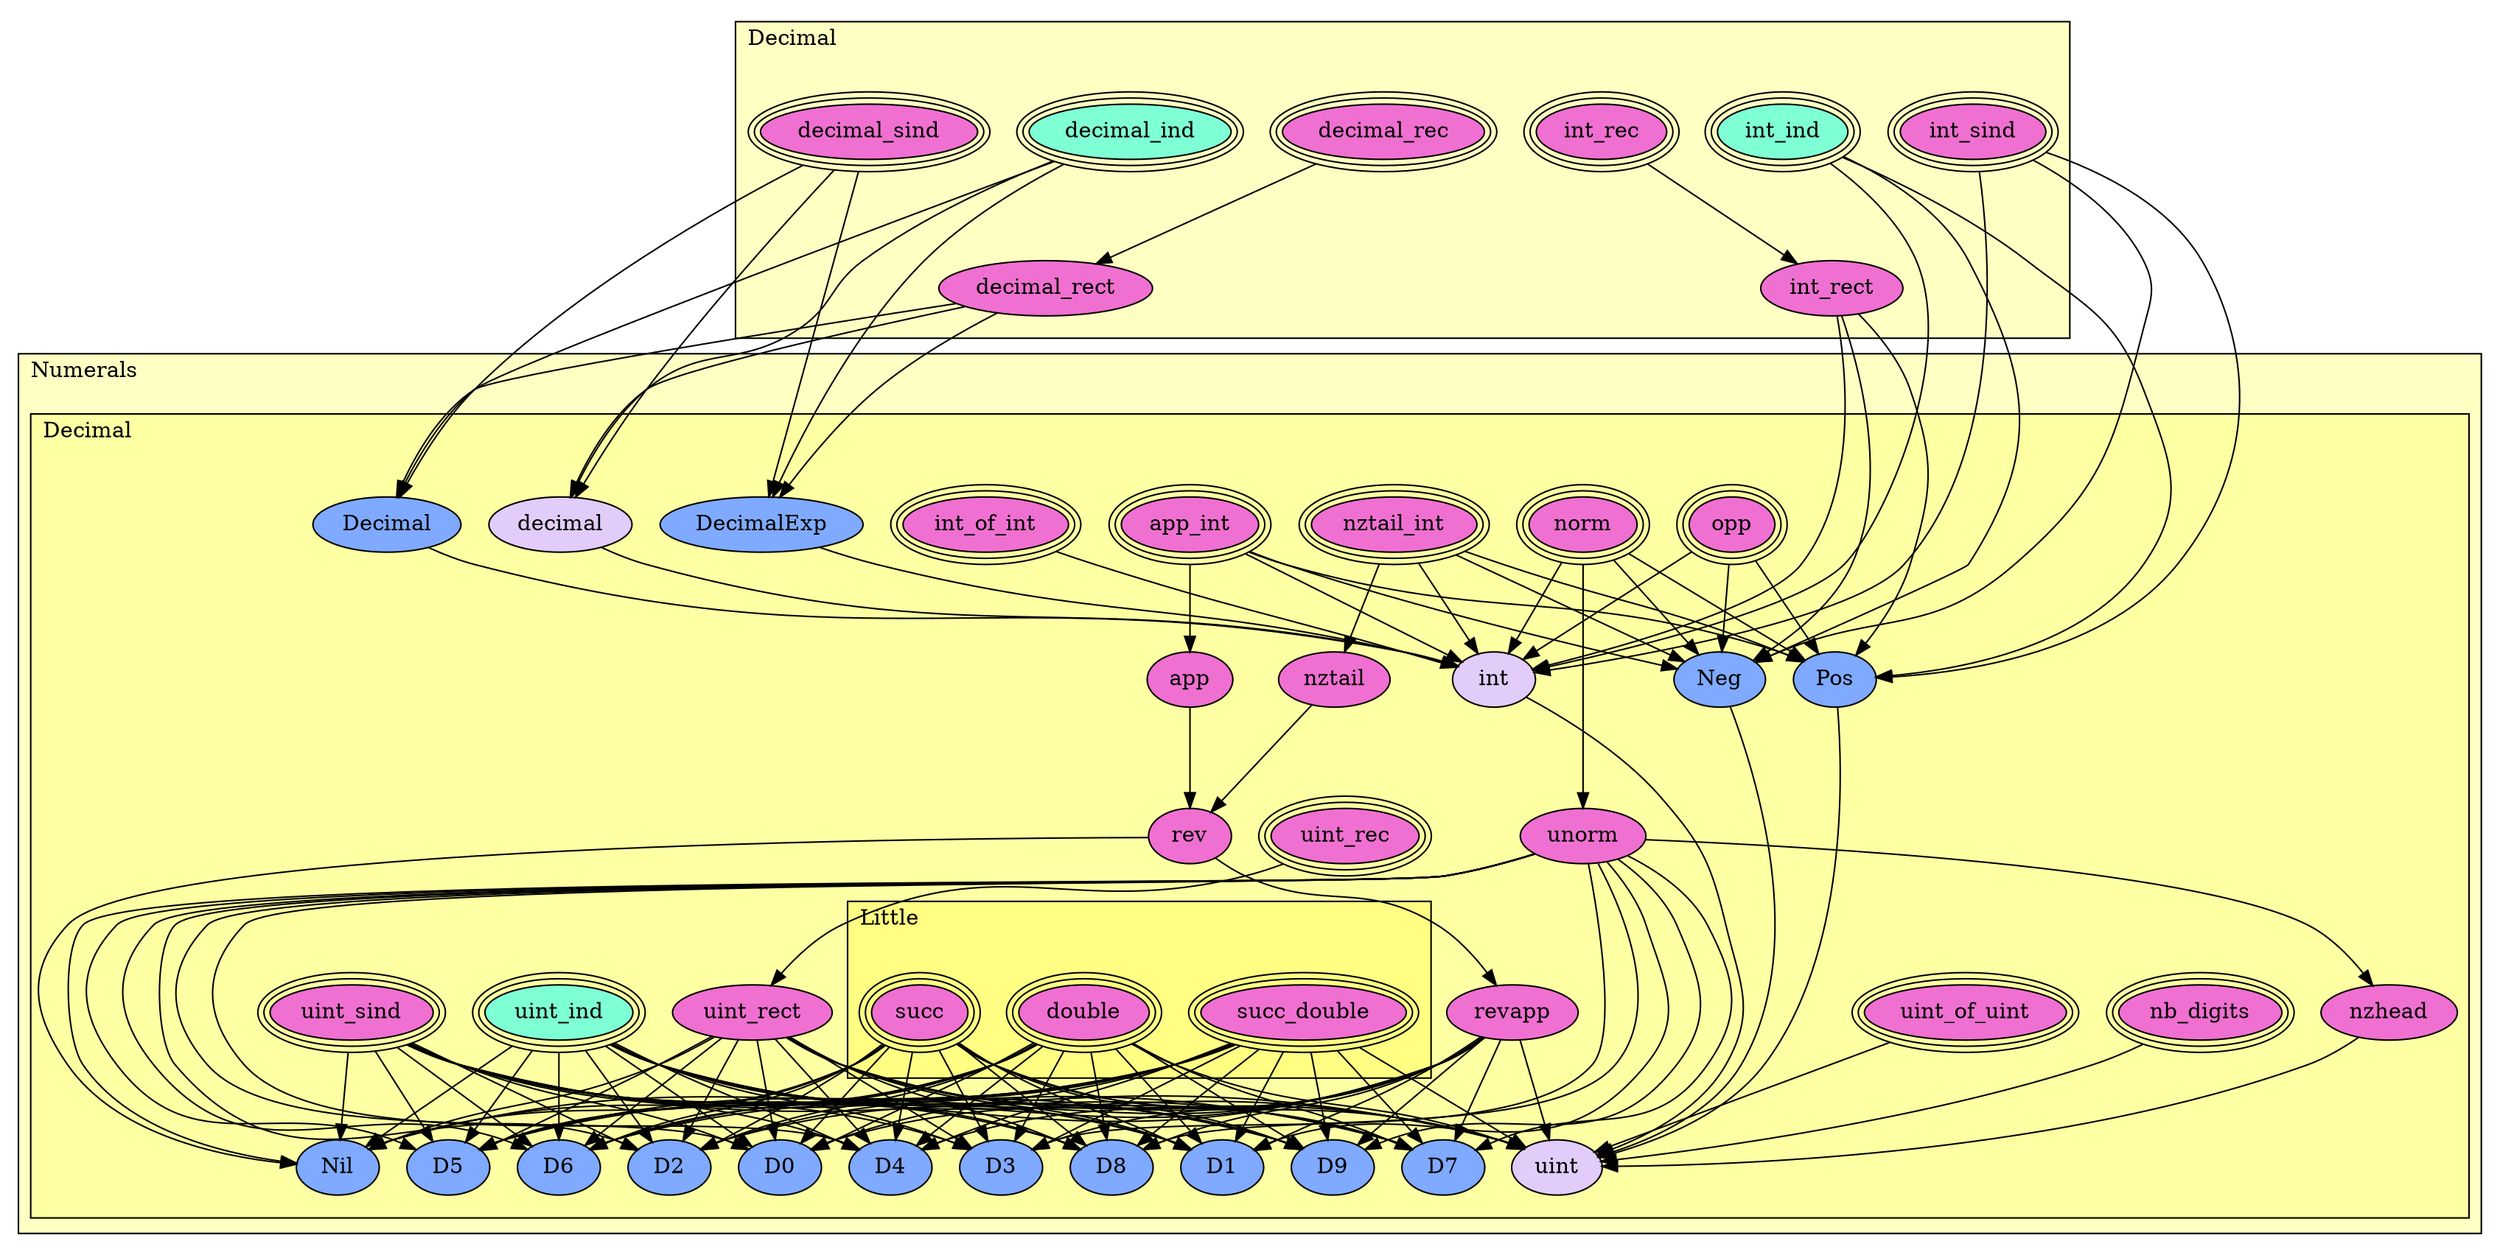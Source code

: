 digraph HoTT_Basics_Numerals_Decimal {
  graph [ratio=0.5]
  node [style=filled]
Numerals_Decimal_Little_succ_double [label="succ_double", URL=<Numerals.html#Decimal.Little.succ_double>, peripheries=3, fillcolor="#F070D1"] ;
Numerals_Decimal_Little_double [label="double", URL=<Numerals.html#Decimal.Little.double>, peripheries=3, fillcolor="#F070D1"] ;
Numerals_Decimal_Little_succ [label="succ", URL=<Numerals.html#Decimal.Little.succ>, peripheries=3, fillcolor="#F070D1"] ;
Numerals_Decimal_int_of_int [label="int_of_int", URL=<Numerals.html#Decimal.int_of_int>, peripheries=3, fillcolor="#F070D1"] ;
Numerals_Decimal_uint_of_uint [label="uint_of_uint", URL=<Numerals.html#Decimal.uint_of_uint>, peripheries=3, fillcolor="#F070D1"] ;
Numerals_Decimal_nztail_int [label="nztail_int", URL=<Numerals.html#Decimal.nztail_int>, peripheries=3, fillcolor="#F070D1"] ;
Numerals_Decimal_nztail [label="nztail", URL=<Numerals.html#Decimal.nztail>, fillcolor="#F070D1"] ;
Numerals_Decimal_app_int [label="app_int", URL=<Numerals.html#Decimal.app_int>, peripheries=3, fillcolor="#F070D1"] ;
Numerals_Decimal_app [label="app", URL=<Numerals.html#Decimal.app>, fillcolor="#F070D1"] ;
Numerals_Decimal_rev [label="rev", URL=<Numerals.html#Decimal.rev>, fillcolor="#F070D1"] ;
Numerals_Decimal_revapp [label="revapp", URL=<Numerals.html#Decimal.revapp>, fillcolor="#F070D1"] ;
Numerals_Decimal_opp [label="opp", URL=<Numerals.html#Decimal.opp>, peripheries=3, fillcolor="#F070D1"] ;
Numerals_Decimal_norm [label="norm", URL=<Numerals.html#Decimal.norm>, peripheries=3, fillcolor="#F070D1"] ;
Numerals_Decimal_unorm [label="unorm", URL=<Numerals.html#Decimal.unorm>, fillcolor="#F070D1"] ;
Numerals_Decimal_nzhead [label="nzhead", URL=<Numerals.html#Decimal.nzhead>, fillcolor="#F070D1"] ;
Numerals_Decimal_nb_digits [label="nb_digits", URL=<Numerals.html#Decimal.nb_digits>, peripheries=3, fillcolor="#F070D1"] ;
Decimal_decimal_sind [label="decimal_sind", URL=<Decimal.html#decimal_sind>, peripheries=3, fillcolor="#F070D1"] ;
Decimal_decimal_rec [label="decimal_rec", URL=<Decimal.html#decimal_rec>, peripheries=3, fillcolor="#F070D1"] ;
Decimal_decimal_ind [label="decimal_ind", URL=<Decimal.html#decimal_ind>, peripheries=3, fillcolor="#7FFFD4"] ;
Decimal_decimal_rect [label="decimal_rect", URL=<Decimal.html#decimal_rect>, fillcolor="#F070D1"] ;
Numerals_Decimal_DecimalExp [label="DecimalExp", URL=<Numerals.html#Decimal.DecimalExp>, fillcolor="#7FAAFF"] ;
Numerals_Decimal_Decimal [label="Decimal", URL=<Numerals.html#Decimal.Decimal>, fillcolor="#7FAAFF"] ;
Numerals_Decimal_decimal [label="decimal", URL=<Numerals.html#Decimal.decimal>, fillcolor="#E2CDFA"] ;
Decimal_int_sind [label="int_sind", URL=<Decimal.html#int_sind>, peripheries=3, fillcolor="#F070D1"] ;
Decimal_int_rec [label="int_rec", URL=<Decimal.html#int_rec>, peripheries=3, fillcolor="#F070D1"] ;
Decimal_int_ind [label="int_ind", URL=<Decimal.html#int_ind>, peripheries=3, fillcolor="#7FFFD4"] ;
Decimal_int_rect [label="int_rect", URL=<Decimal.html#int_rect>, fillcolor="#F070D1"] ;
Numerals_Decimal_Neg [label="Neg", URL=<Numerals.html#Decimal.Neg>, fillcolor="#7FAAFF"] ;
Numerals_Decimal_Pos [label="Pos", URL=<Numerals.html#Decimal.Pos>, fillcolor="#7FAAFF"] ;
Numerals_Decimal_int [label="int", URL=<Numerals.html#Decimal.int>, fillcolor="#E2CDFA"] ;
Numerals_Decimal_uint_sind [label="uint_sind", URL=<Numerals.html#Decimal.uint_sind>, peripheries=3, fillcolor="#F070D1"] ;
Numerals_Decimal_uint_rec [label="uint_rec", URL=<Numerals.html#Decimal.uint_rec>, peripheries=3, fillcolor="#F070D1"] ;
Numerals_Decimal_uint_ind [label="uint_ind", URL=<Numerals.html#Decimal.uint_ind>, peripheries=3, fillcolor="#7FFFD4"] ;
Numerals_Decimal_uint_rect [label="uint_rect", URL=<Numerals.html#Decimal.uint_rect>, fillcolor="#F070D1"] ;
Numerals_Decimal_D9 [label="D9", URL=<Numerals.html#Decimal.D9>, fillcolor="#7FAAFF"] ;
Numerals_Decimal_D8 [label="D8", URL=<Numerals.html#Decimal.D8>, fillcolor="#7FAAFF"] ;
Numerals_Decimal_D7 [label="D7", URL=<Numerals.html#Decimal.D7>, fillcolor="#7FAAFF"] ;
Numerals_Decimal_D6 [label="D6", URL=<Numerals.html#Decimal.D6>, fillcolor="#7FAAFF"] ;
Numerals_Decimal_D5 [label="D5", URL=<Numerals.html#Decimal.D5>, fillcolor="#7FAAFF"] ;
Numerals_Decimal_D4 [label="D4", URL=<Numerals.html#Decimal.D4>, fillcolor="#7FAAFF"] ;
Numerals_Decimal_D3 [label="D3", URL=<Numerals.html#Decimal.D3>, fillcolor="#7FAAFF"] ;
Numerals_Decimal_D2 [label="D2", URL=<Numerals.html#Decimal.D2>, fillcolor="#7FAAFF"] ;
Numerals_Decimal_D1 [label="D1", URL=<Numerals.html#Decimal.D1>, fillcolor="#7FAAFF"] ;
Numerals_Decimal_D0 [label="D0", URL=<Numerals.html#Decimal.D0>, fillcolor="#7FAAFF"] ;
Numerals_Decimal_Nil [label="Nil", URL=<Numerals.html#Decimal.Nil>, fillcolor="#7FAAFF"] ;
Numerals_Decimal_uint [label="uint", URL=<Numerals.html#Decimal.uint>, fillcolor="#E2CDFA"] ;
  Numerals_Decimal_Little_succ_double -> Numerals_Decimal_D9 [] ;
  Numerals_Decimal_Little_succ_double -> Numerals_Decimal_D8 [] ;
  Numerals_Decimal_Little_succ_double -> Numerals_Decimal_D7 [] ;
  Numerals_Decimal_Little_succ_double -> Numerals_Decimal_D6 [] ;
  Numerals_Decimal_Little_succ_double -> Numerals_Decimal_D5 [] ;
  Numerals_Decimal_Little_succ_double -> Numerals_Decimal_D4 [] ;
  Numerals_Decimal_Little_succ_double -> Numerals_Decimal_D3 [] ;
  Numerals_Decimal_Little_succ_double -> Numerals_Decimal_D2 [] ;
  Numerals_Decimal_Little_succ_double -> Numerals_Decimal_D1 [] ;
  Numerals_Decimal_Little_succ_double -> Numerals_Decimal_D0 [] ;
  Numerals_Decimal_Little_succ_double -> Numerals_Decimal_Nil [] ;
  Numerals_Decimal_Little_succ_double -> Numerals_Decimal_uint [] ;
  Numerals_Decimal_Little_double -> Numerals_Decimal_D9 [] ;
  Numerals_Decimal_Little_double -> Numerals_Decimal_D8 [] ;
  Numerals_Decimal_Little_double -> Numerals_Decimal_D7 [] ;
  Numerals_Decimal_Little_double -> Numerals_Decimal_D6 [] ;
  Numerals_Decimal_Little_double -> Numerals_Decimal_D5 [] ;
  Numerals_Decimal_Little_double -> Numerals_Decimal_D4 [] ;
  Numerals_Decimal_Little_double -> Numerals_Decimal_D3 [] ;
  Numerals_Decimal_Little_double -> Numerals_Decimal_D2 [] ;
  Numerals_Decimal_Little_double -> Numerals_Decimal_D1 [] ;
  Numerals_Decimal_Little_double -> Numerals_Decimal_D0 [] ;
  Numerals_Decimal_Little_double -> Numerals_Decimal_Nil [] ;
  Numerals_Decimal_Little_double -> Numerals_Decimal_uint [] ;
  Numerals_Decimal_Little_succ -> Numerals_Decimal_D9 [] ;
  Numerals_Decimal_Little_succ -> Numerals_Decimal_D8 [] ;
  Numerals_Decimal_Little_succ -> Numerals_Decimal_D7 [] ;
  Numerals_Decimal_Little_succ -> Numerals_Decimal_D6 [] ;
  Numerals_Decimal_Little_succ -> Numerals_Decimal_D5 [] ;
  Numerals_Decimal_Little_succ -> Numerals_Decimal_D4 [] ;
  Numerals_Decimal_Little_succ -> Numerals_Decimal_D3 [] ;
  Numerals_Decimal_Little_succ -> Numerals_Decimal_D2 [] ;
  Numerals_Decimal_Little_succ -> Numerals_Decimal_D1 [] ;
  Numerals_Decimal_Little_succ -> Numerals_Decimal_D0 [] ;
  Numerals_Decimal_Little_succ -> Numerals_Decimal_Nil [] ;
  Numerals_Decimal_Little_succ -> Numerals_Decimal_uint [] ;
  Numerals_Decimal_int_of_int -> Numerals_Decimal_int [] ;
  Numerals_Decimal_uint_of_uint -> Numerals_Decimal_uint [] ;
  Numerals_Decimal_nztail_int -> Numerals_Decimal_nztail [] ;
  Numerals_Decimal_nztail_int -> Numerals_Decimal_Neg [] ;
  Numerals_Decimal_nztail_int -> Numerals_Decimal_Pos [] ;
  Numerals_Decimal_nztail_int -> Numerals_Decimal_int [] ;
  Numerals_Decimal_nztail -> Numerals_Decimal_rev [] ;
  Numerals_Decimal_app_int -> Numerals_Decimal_app [] ;
  Numerals_Decimal_app_int -> Numerals_Decimal_Neg [] ;
  Numerals_Decimal_app_int -> Numerals_Decimal_Pos [] ;
  Numerals_Decimal_app_int -> Numerals_Decimal_int [] ;
  Numerals_Decimal_app -> Numerals_Decimal_rev [] ;
  Numerals_Decimal_rev -> Numerals_Decimal_revapp [] ;
  Numerals_Decimal_rev -> Numerals_Decimal_Nil [] ;
  Numerals_Decimal_revapp -> Numerals_Decimal_D9 [] ;
  Numerals_Decimal_revapp -> Numerals_Decimal_D8 [] ;
  Numerals_Decimal_revapp -> Numerals_Decimal_D7 [] ;
  Numerals_Decimal_revapp -> Numerals_Decimal_D6 [] ;
  Numerals_Decimal_revapp -> Numerals_Decimal_D5 [] ;
  Numerals_Decimal_revapp -> Numerals_Decimal_D4 [] ;
  Numerals_Decimal_revapp -> Numerals_Decimal_D3 [] ;
  Numerals_Decimal_revapp -> Numerals_Decimal_D2 [] ;
  Numerals_Decimal_revapp -> Numerals_Decimal_D1 [] ;
  Numerals_Decimal_revapp -> Numerals_Decimal_D0 [] ;
  Numerals_Decimal_revapp -> Numerals_Decimal_uint [] ;
  Numerals_Decimal_opp -> Numerals_Decimal_Neg [] ;
  Numerals_Decimal_opp -> Numerals_Decimal_Pos [] ;
  Numerals_Decimal_opp -> Numerals_Decimal_int [] ;
  Numerals_Decimal_norm -> Numerals_Decimal_unorm [] ;
  Numerals_Decimal_norm -> Numerals_Decimal_Neg [] ;
  Numerals_Decimal_norm -> Numerals_Decimal_Pos [] ;
  Numerals_Decimal_norm -> Numerals_Decimal_int [] ;
  Numerals_Decimal_unorm -> Numerals_Decimal_nzhead [] ;
  Numerals_Decimal_unorm -> Numerals_Decimal_D9 [] ;
  Numerals_Decimal_unorm -> Numerals_Decimal_D8 [] ;
  Numerals_Decimal_unorm -> Numerals_Decimal_D7 [] ;
  Numerals_Decimal_unorm -> Numerals_Decimal_D6 [] ;
  Numerals_Decimal_unorm -> Numerals_Decimal_D5 [] ;
  Numerals_Decimal_unorm -> Numerals_Decimal_D4 [] ;
  Numerals_Decimal_unorm -> Numerals_Decimal_D3 [] ;
  Numerals_Decimal_unorm -> Numerals_Decimal_D2 [] ;
  Numerals_Decimal_unorm -> Numerals_Decimal_D1 [] ;
  Numerals_Decimal_unorm -> Numerals_Decimal_D0 [] ;
  Numerals_Decimal_unorm -> Numerals_Decimal_Nil [] ;
  Numerals_Decimal_nzhead -> Numerals_Decimal_uint [] ;
  Numerals_Decimal_nb_digits -> Numerals_Decimal_uint [] ;
  Decimal_decimal_sind -> Numerals_Decimal_DecimalExp [] ;
  Decimal_decimal_sind -> Numerals_Decimal_Decimal [] ;
  Decimal_decimal_sind -> Numerals_Decimal_decimal [] ;
  Decimal_decimal_rec -> Decimal_decimal_rect [] ;
  Decimal_decimal_ind -> Numerals_Decimal_DecimalExp [] ;
  Decimal_decimal_ind -> Numerals_Decimal_Decimal [] ;
  Decimal_decimal_ind -> Numerals_Decimal_decimal [] ;
  Decimal_decimal_rect -> Numerals_Decimal_DecimalExp [] ;
  Decimal_decimal_rect -> Numerals_Decimal_Decimal [] ;
  Decimal_decimal_rect -> Numerals_Decimal_decimal [] ;
  Numerals_Decimal_DecimalExp -> Numerals_Decimal_int [] ;
  Numerals_Decimal_Decimal -> Numerals_Decimal_int [] ;
  Numerals_Decimal_decimal -> Numerals_Decimal_int [] ;
  Decimal_int_sind -> Numerals_Decimal_Neg [] ;
  Decimal_int_sind -> Numerals_Decimal_Pos [] ;
  Decimal_int_sind -> Numerals_Decimal_int [] ;
  Decimal_int_rec -> Decimal_int_rect [] ;
  Decimal_int_ind -> Numerals_Decimal_Neg [] ;
  Decimal_int_ind -> Numerals_Decimal_Pos [] ;
  Decimal_int_ind -> Numerals_Decimal_int [] ;
  Decimal_int_rect -> Numerals_Decimal_Neg [] ;
  Decimal_int_rect -> Numerals_Decimal_Pos [] ;
  Decimal_int_rect -> Numerals_Decimal_int [] ;
  Numerals_Decimal_Neg -> Numerals_Decimal_uint [] ;
  Numerals_Decimal_Pos -> Numerals_Decimal_uint [] ;
  Numerals_Decimal_int -> Numerals_Decimal_uint [] ;
  Numerals_Decimal_uint_sind -> Numerals_Decimal_D9 [] ;
  Numerals_Decimal_uint_sind -> Numerals_Decimal_D8 [] ;
  Numerals_Decimal_uint_sind -> Numerals_Decimal_D7 [] ;
  Numerals_Decimal_uint_sind -> Numerals_Decimal_D6 [] ;
  Numerals_Decimal_uint_sind -> Numerals_Decimal_D5 [] ;
  Numerals_Decimal_uint_sind -> Numerals_Decimal_D4 [] ;
  Numerals_Decimal_uint_sind -> Numerals_Decimal_D3 [] ;
  Numerals_Decimal_uint_sind -> Numerals_Decimal_D2 [] ;
  Numerals_Decimal_uint_sind -> Numerals_Decimal_D1 [] ;
  Numerals_Decimal_uint_sind -> Numerals_Decimal_D0 [] ;
  Numerals_Decimal_uint_sind -> Numerals_Decimal_Nil [] ;
  Numerals_Decimal_uint_sind -> Numerals_Decimal_uint [] ;
  Numerals_Decimal_uint_rec -> Numerals_Decimal_uint_rect [] ;
  Numerals_Decimal_uint_ind -> Numerals_Decimal_D9 [] ;
  Numerals_Decimal_uint_ind -> Numerals_Decimal_D8 [] ;
  Numerals_Decimal_uint_ind -> Numerals_Decimal_D7 [] ;
  Numerals_Decimal_uint_ind -> Numerals_Decimal_D6 [] ;
  Numerals_Decimal_uint_ind -> Numerals_Decimal_D5 [] ;
  Numerals_Decimal_uint_ind -> Numerals_Decimal_D4 [] ;
  Numerals_Decimal_uint_ind -> Numerals_Decimal_D3 [] ;
  Numerals_Decimal_uint_ind -> Numerals_Decimal_D2 [] ;
  Numerals_Decimal_uint_ind -> Numerals_Decimal_D1 [] ;
  Numerals_Decimal_uint_ind -> Numerals_Decimal_D0 [] ;
  Numerals_Decimal_uint_ind -> Numerals_Decimal_Nil [] ;
  Numerals_Decimal_uint_ind -> Numerals_Decimal_uint [] ;
  Numerals_Decimal_uint_rect -> Numerals_Decimal_D9 [] ;
  Numerals_Decimal_uint_rect -> Numerals_Decimal_D8 [] ;
  Numerals_Decimal_uint_rect -> Numerals_Decimal_D7 [] ;
  Numerals_Decimal_uint_rect -> Numerals_Decimal_D6 [] ;
  Numerals_Decimal_uint_rect -> Numerals_Decimal_D5 [] ;
  Numerals_Decimal_uint_rect -> Numerals_Decimal_D4 [] ;
  Numerals_Decimal_uint_rect -> Numerals_Decimal_D3 [] ;
  Numerals_Decimal_uint_rect -> Numerals_Decimal_D2 [] ;
  Numerals_Decimal_uint_rect -> Numerals_Decimal_D1 [] ;
  Numerals_Decimal_uint_rect -> Numerals_Decimal_D0 [] ;
  Numerals_Decimal_uint_rect -> Numerals_Decimal_Nil [] ;
  Numerals_Decimal_uint_rect -> Numerals_Decimal_uint [] ;
subgraph cluster_Decimal { label="Decimal"; fillcolor="#FFFFC3"; labeljust=l; style=filled 
Decimal_int_rect; Decimal_int_ind; Decimal_int_rec; Decimal_int_sind; Decimal_decimal_rect; Decimal_decimal_ind; Decimal_decimal_rec; Decimal_decimal_sind; };
subgraph cluster_Numerals { label="Numerals"; fillcolor="#FFFFC3"; labeljust=l; style=filled 
subgraph cluster_Numerals_Decimal { label="Decimal"; fillcolor="#FFFFA3"; labeljust=l; style=filled 
subgraph cluster_Numerals_Decimal_Little { label="Little"; fillcolor="#FFFF83"; labeljust=l; style=filled 
Numerals_Decimal_Little_succ; Numerals_Decimal_Little_double; Numerals_Decimal_Little_succ_double; };
Numerals_Decimal_uint; Numerals_Decimal_Nil; Numerals_Decimal_D0; Numerals_Decimal_D1; Numerals_Decimal_D2; Numerals_Decimal_D3; Numerals_Decimal_D4; Numerals_Decimal_D5; Numerals_Decimal_D6; Numerals_Decimal_D7; Numerals_Decimal_D8; Numerals_Decimal_D9; Numerals_Decimal_uint_rect; Numerals_Decimal_uint_ind; Numerals_Decimal_uint_rec; Numerals_Decimal_uint_sind; Numerals_Decimal_int; Numerals_Decimal_Pos; Numerals_Decimal_Neg; Numerals_Decimal_decimal; Numerals_Decimal_Decimal; Numerals_Decimal_DecimalExp; Numerals_Decimal_nb_digits; Numerals_Decimal_nzhead; Numerals_Decimal_unorm; Numerals_Decimal_norm; Numerals_Decimal_opp; Numerals_Decimal_revapp; Numerals_Decimal_rev; Numerals_Decimal_app; Numerals_Decimal_app_int; Numerals_Decimal_nztail; Numerals_Decimal_nztail_int; Numerals_Decimal_uint_of_uint; Numerals_Decimal_int_of_int; };
};
} /* END */
